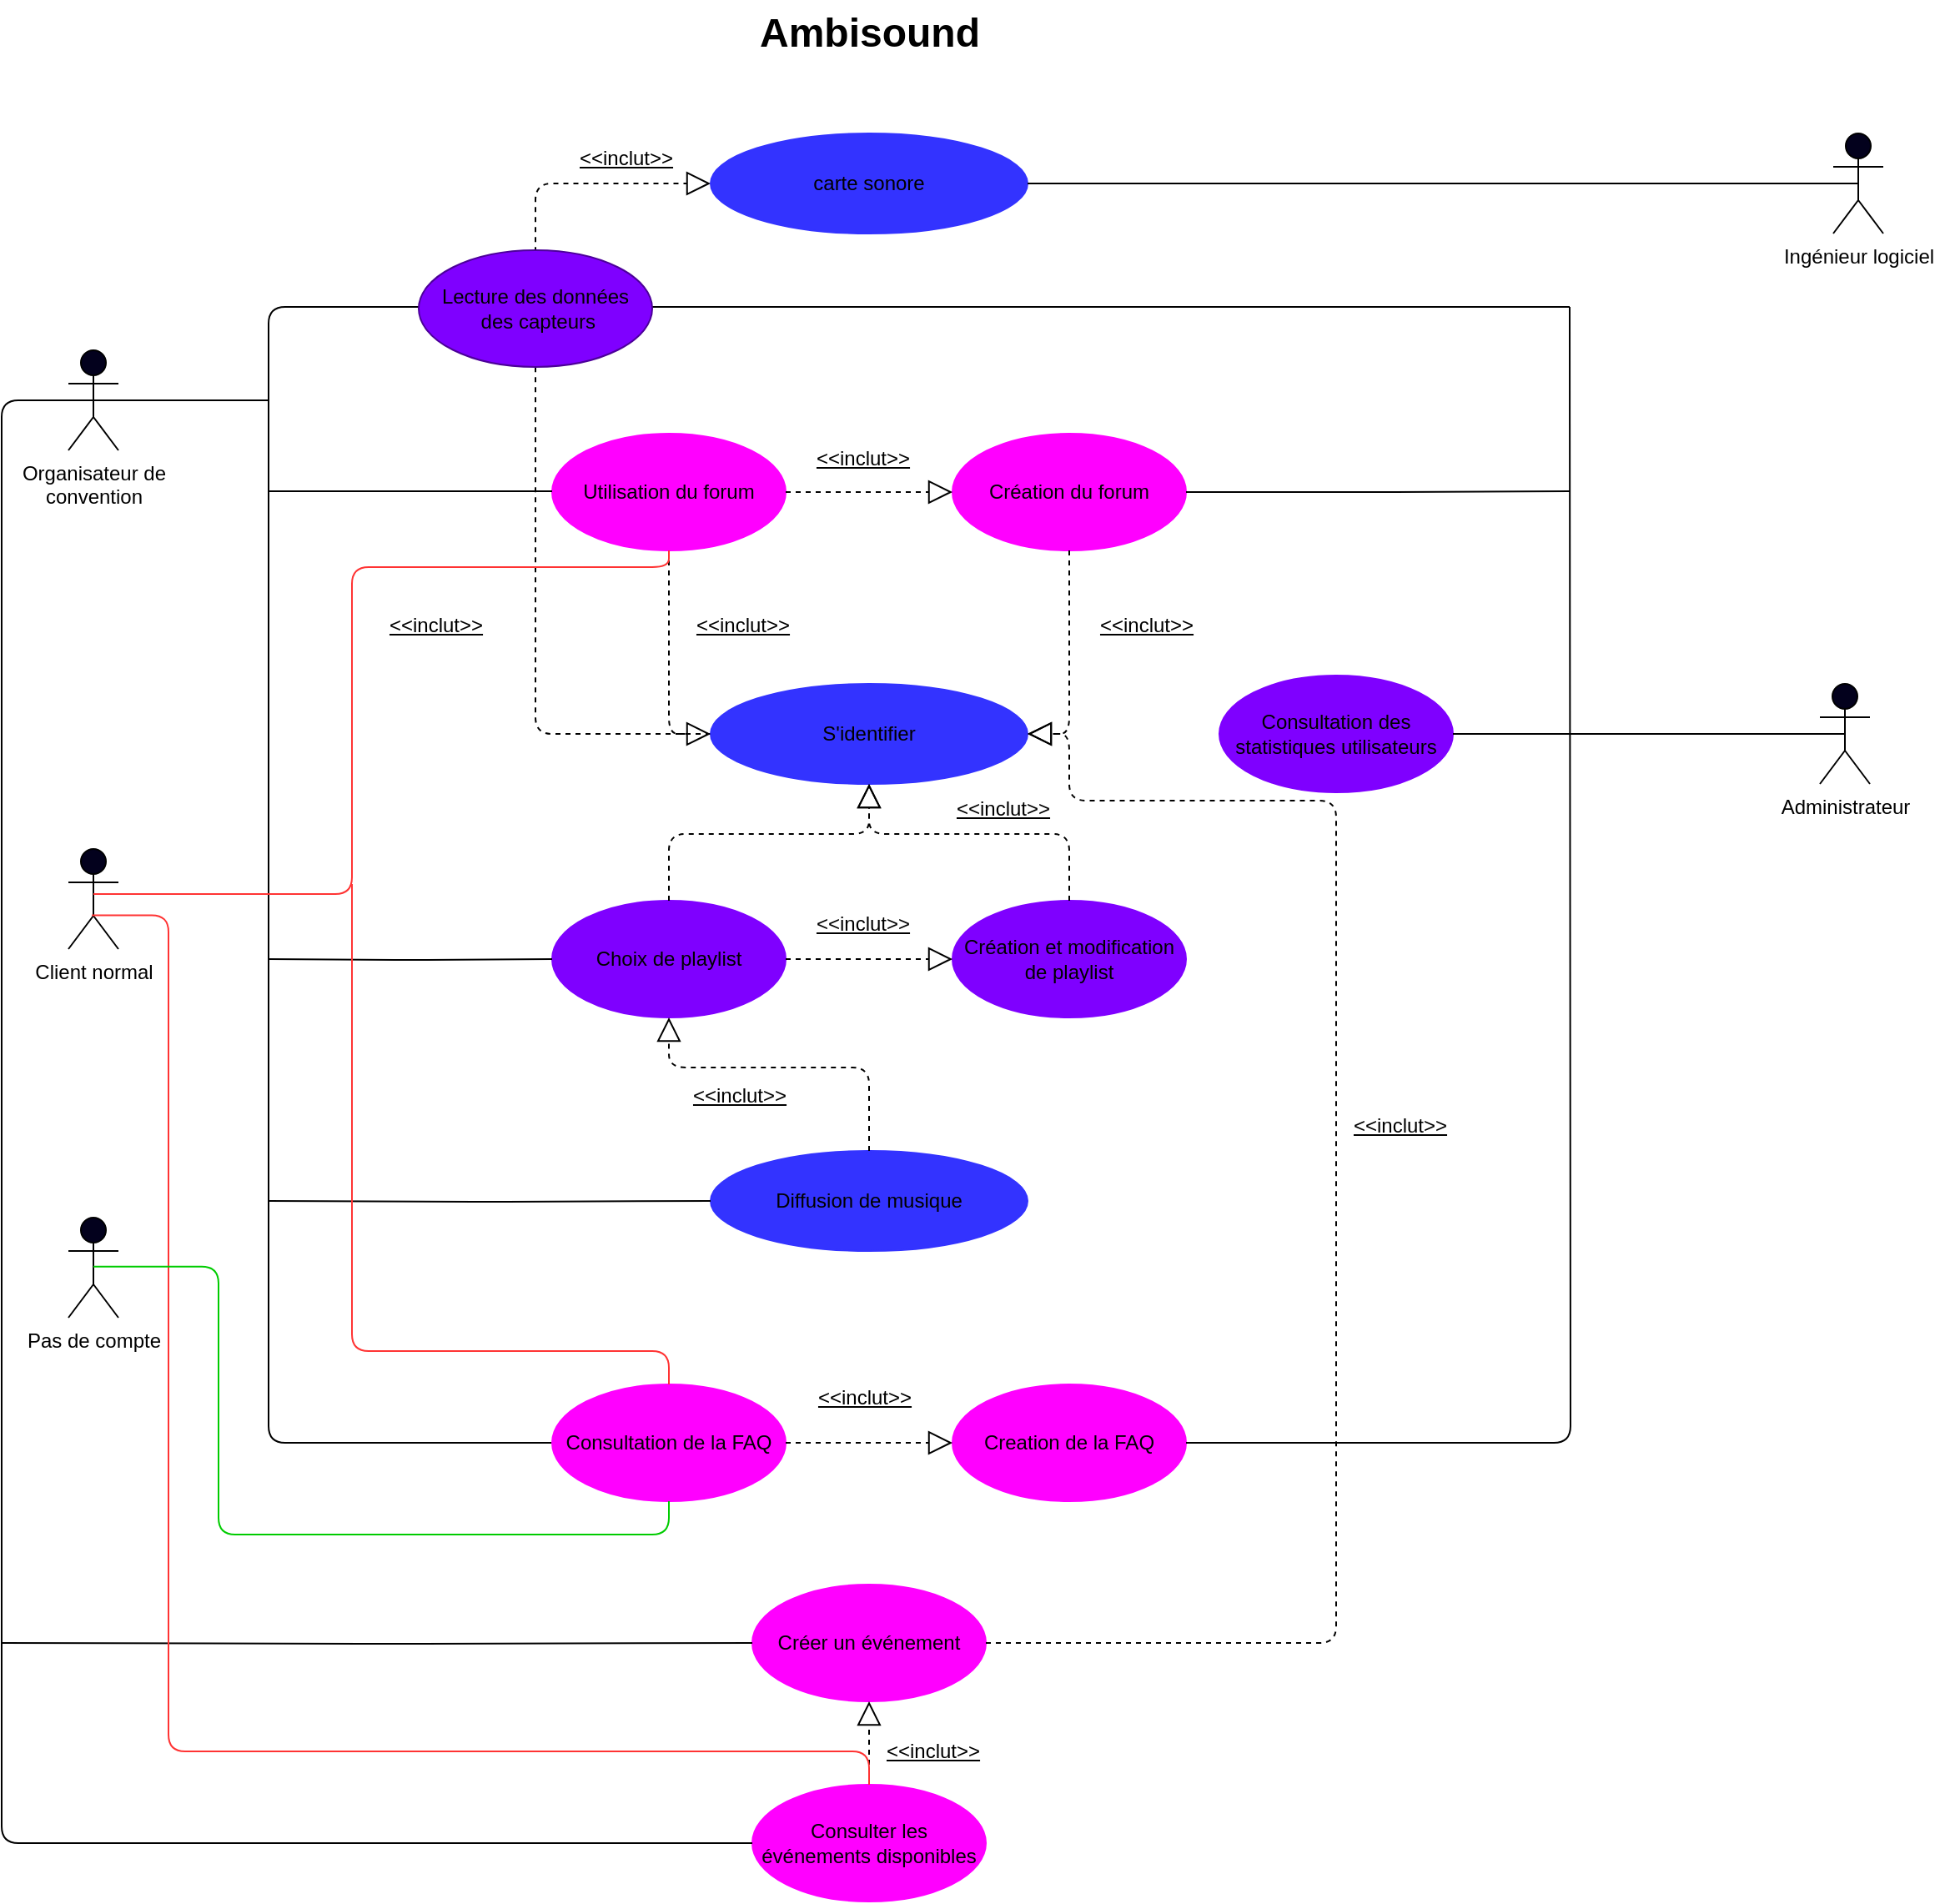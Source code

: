 <mxfile>
    <diagram id="OilaQgoakzCUnJmnPlZ3" name="第 1 页">
        <mxGraphModel dx="2148" dy="732" grid="1" gridSize="10" guides="1" tooltips="1" connect="1" arrows="1" fold="1" page="1" pageScale="1" pageWidth="827" pageHeight="1169" math="0" shadow="0">
            <root>
                <mxCell id="0"/>
                <mxCell id="1" parent="0"/>
                <mxCell id="41" value="" style="endArrow=none;html=1;endSize=12;startArrow=none;startSize=14;startFill=0;edgeStyle=orthogonalEdgeStyle;align=center;verticalAlign=bottom;endFill=0;exitX=0;exitY=0.5;exitDx=0;exitDy=0;" edge="1" parent="1" source="12">
                    <mxGeometry y="3" relative="1" as="geometry">
                        <mxPoint x="80" y="730" as="sourcePoint"/>
                        <mxPoint x="870" y="204" as="targetPoint"/>
                        <Array as="points">
                            <mxPoint x="90" y="885"/>
                            <mxPoint x="90" y="204"/>
                        </Array>
                    </mxGeometry>
                </mxCell>
                <mxCell id="28" value="" style="endArrow=block;dashed=1;endFill=0;endSize=12;html=1;entryX=0;entryY=0.5;entryDx=0;entryDy=0;exitX=0;exitY=0.5;exitDx=0;exitDy=0;" edge="1" parent="1" source="8" target="4">
                    <mxGeometry width="160" relative="1" as="geometry">
                        <mxPoint x="250" y="560" as="sourcePoint"/>
                        <mxPoint x="320" y="130" as="targetPoint"/>
                        <Array as="points">
                            <mxPoint x="250" y="460"/>
                            <mxPoint x="250" y="130"/>
                        </Array>
                    </mxGeometry>
                </mxCell>
                <mxCell id="3" value="Ambisound" style="text;strokeColor=none;fillColor=none;html=1;fontSize=24;fontStyle=1;verticalAlign=middle;align=center;" vertex="1" parent="1">
                    <mxGeometry x="400" y="20" width="100" height="40" as="geometry"/>
                </mxCell>
                <mxCell id="4" value="carte sonore" style="ellipse;whiteSpace=wrap;html=1;fillColor=#3333FF;strokeColor=#3333FF;" vertex="1" parent="1">
                    <mxGeometry x="355" y="100" width="190" height="60" as="geometry"/>
                </mxCell>
                <mxCell id="5" value="Lecture des données&lt;br&gt;&amp;nbsp;des capteurs" style="ellipse;whiteSpace=wrap;html=1;fillColor=#7F00FF;strokeColor=#4C0099;" vertex="1" parent="1">
                    <mxGeometry x="180" y="170" width="140" height="70" as="geometry"/>
                </mxCell>
                <mxCell id="6" value="Utilisation du forum" style="ellipse;whiteSpace=wrap;html=1;fillColor=#FF00FF;strokeColor=#FF00FF;" vertex="1" parent="1">
                    <mxGeometry x="260" y="280" width="140" height="70" as="geometry"/>
                </mxCell>
                <mxCell id="7" value="Création du forum" style="ellipse;whiteSpace=wrap;html=1;fillColor=#FF00FF;strokeColor=#FF00FF;" vertex="1" parent="1">
                    <mxGeometry x="500" y="280" width="140" height="70" as="geometry"/>
                </mxCell>
                <mxCell id="8" value="S'identifier" style="ellipse;whiteSpace=wrap;html=1;fillColor=#3333FF;strokeColor=#3333FF;" vertex="1" parent="1">
                    <mxGeometry x="355" y="430" width="190" height="60" as="geometry"/>
                </mxCell>
                <mxCell id="9" value="Consultation des statistiques utilisateurs" style="ellipse;whiteSpace=wrap;html=1;fillColor=#7F00FF;strokeColor=#7F00FF;" vertex="1" parent="1">
                    <mxGeometry x="660" y="425" width="140" height="70" as="geometry"/>
                </mxCell>
                <mxCell id="10" value="Création et modification de playlist" style="ellipse;whiteSpace=wrap;html=1;fillColor=#7F00FF;strokeColor=#7F00FF;" vertex="1" parent="1">
                    <mxGeometry x="500" y="560" width="140" height="70" as="geometry"/>
                </mxCell>
                <mxCell id="11" value="Choix de playlist" style="ellipse;whiteSpace=wrap;html=1;fillColor=#7F00FF;strokeColor=#7F00FF;" vertex="1" parent="1">
                    <mxGeometry x="260" y="560" width="140" height="70" as="geometry"/>
                </mxCell>
                <mxCell id="12" value="Consultation de la FAQ" style="ellipse;whiteSpace=wrap;html=1;fillColor=#FF00FF;strokeColor=#FF00FF;" vertex="1" parent="1">
                    <mxGeometry x="260" y="850" width="140" height="70" as="geometry"/>
                </mxCell>
                <mxCell id="13" value="Diffusion de musique" style="ellipse;whiteSpace=wrap;html=1;fillColor=#3333FF;strokeColor=#3333FF;" vertex="1" parent="1">
                    <mxGeometry x="355" y="710" width="190" height="60" as="geometry"/>
                </mxCell>
                <mxCell id="14" value="Creation de la FAQ" style="ellipse;whiteSpace=wrap;html=1;fillColor=#FF00FF;strokeColor=#FF00FF;" vertex="1" parent="1">
                    <mxGeometry x="500" y="850" width="140" height="70" as="geometry"/>
                </mxCell>
                <mxCell id="15" value="Créer un événement" style="ellipse;whiteSpace=wrap;html=1;fillColor=#FF00FF;strokeColor=#FF00FF;" vertex="1" parent="1">
                    <mxGeometry x="380" y="970" width="140" height="70" as="geometry"/>
                </mxCell>
                <mxCell id="16" value="Consulter les événements disponibles" style="ellipse;whiteSpace=wrap;html=1;fillColor=#FF00FF;strokeColor=#FF00FF;" vertex="1" parent="1">
                    <mxGeometry x="380" y="1090" width="140" height="70" as="geometry"/>
                </mxCell>
                <mxCell id="17" value="" style="endArrow=block;dashed=1;endFill=0;endSize=12;html=1;exitX=0.5;exitY=0;exitDx=0;exitDy=0;entryX=0.5;entryY=1;entryDx=0;entryDy=0;" edge="1" parent="1" source="16" target="15">
                    <mxGeometry width="160" relative="1" as="geometry">
                        <mxPoint x="550" y="1100" as="sourcePoint"/>
                        <mxPoint x="710" y="1100" as="targetPoint"/>
                    </mxGeometry>
                </mxCell>
                <mxCell id="18" value="&lt;u&gt;&amp;lt;&amp;lt;inclut&amp;gt;&amp;gt;&lt;/u&gt;" style="text;html=1;align=center;verticalAlign=middle;resizable=0;points=[];autosize=1;strokeColor=none;fillColor=none;" vertex="1" parent="1">
                    <mxGeometry x="448" y="1055" width="80" height="30" as="geometry"/>
                </mxCell>
                <mxCell id="19" value="&lt;u&gt;&amp;lt;&amp;lt;inclut&amp;gt;&amp;gt;&lt;/u&gt;" style="text;html=1;align=center;verticalAlign=middle;resizable=0;points=[];autosize=1;strokeColor=none;fillColor=none;" vertex="1" parent="1">
                    <mxGeometry x="407" y="843" width="80" height="30" as="geometry"/>
                </mxCell>
                <mxCell id="20" value="&lt;u&gt;&amp;lt;&amp;lt;inclut&amp;gt;&amp;gt;&lt;/u&gt;" style="text;html=1;align=center;verticalAlign=middle;resizable=0;points=[];autosize=1;strokeColor=none;fillColor=none;" vertex="1" parent="1">
                    <mxGeometry x="728" y="680" width="80" height="30" as="geometry"/>
                </mxCell>
                <mxCell id="21" value="&lt;u&gt;&amp;lt;&amp;lt;inclut&amp;gt;&amp;gt;&lt;/u&gt;" style="text;html=1;align=center;verticalAlign=middle;resizable=0;points=[];autosize=1;strokeColor=none;fillColor=none;" vertex="1" parent="1">
                    <mxGeometry x="332" y="662" width="80" height="30" as="geometry"/>
                </mxCell>
                <mxCell id="22" value="&lt;u&gt;&amp;lt;&amp;lt;inclut&amp;gt;&amp;gt;&lt;/u&gt;" style="text;html=1;align=center;verticalAlign=middle;resizable=0;points=[];autosize=1;strokeColor=none;fillColor=none;" vertex="1" parent="1">
                    <mxGeometry x="406" y="559" width="80" height="30" as="geometry"/>
                </mxCell>
                <mxCell id="23" value="&lt;u&gt;&amp;lt;&amp;lt;inclut&amp;gt;&amp;gt;&lt;/u&gt;" style="text;html=1;align=center;verticalAlign=middle;resizable=0;points=[];autosize=1;strokeColor=none;fillColor=none;" vertex="1" parent="1">
                    <mxGeometry x="490" y="490" width="80" height="30" as="geometry"/>
                </mxCell>
                <mxCell id="24" value="&lt;u&gt;&amp;lt;&amp;lt;inclut&amp;gt;&amp;gt;&lt;/u&gt;" style="text;html=1;align=center;verticalAlign=middle;resizable=0;points=[];autosize=1;strokeColor=none;fillColor=none;" vertex="1" parent="1">
                    <mxGeometry x="576" y="380" width="80" height="30" as="geometry"/>
                </mxCell>
                <mxCell id="25" value="&lt;u&gt;&amp;lt;&amp;lt;inclut&amp;gt;&amp;gt;&lt;/u&gt;" style="text;html=1;align=center;verticalAlign=middle;resizable=0;points=[];autosize=1;strokeColor=none;fillColor=none;" vertex="1" parent="1">
                    <mxGeometry x="334" y="380" width="80" height="30" as="geometry"/>
                </mxCell>
                <mxCell id="26" value="&lt;u&gt;&amp;lt;&amp;lt;inclut&amp;gt;&amp;gt;&lt;/u&gt;" style="text;html=1;align=center;verticalAlign=middle;resizable=0;points=[];autosize=1;strokeColor=none;fillColor=none;" vertex="1" parent="1">
                    <mxGeometry x="406" y="280" width="80" height="30" as="geometry"/>
                </mxCell>
                <mxCell id="27" value="&lt;u&gt;&amp;lt;&amp;lt;inclut&amp;gt;&amp;gt;&lt;/u&gt;" style="text;html=1;align=center;verticalAlign=middle;resizable=0;points=[];autosize=1;strokeColor=none;fillColor=none;" vertex="1" parent="1">
                    <mxGeometry x="264" y="100" width="80" height="30" as="geometry"/>
                </mxCell>
                <mxCell id="29" value="" style="endArrow=block;dashed=1;endFill=0;endSize=12;html=1;exitX=0.5;exitY=1;exitDx=0;exitDy=0;entryX=0;entryY=0.5;entryDx=0;entryDy=0;" edge="1" parent="1" source="6" target="8">
                    <mxGeometry width="160" relative="1" as="geometry">
                        <mxPoint x="600" y="380" as="sourcePoint"/>
                        <mxPoint x="330" y="520" as="targetPoint"/>
                        <Array as="points">
                            <mxPoint x="330" y="460"/>
                        </Array>
                    </mxGeometry>
                </mxCell>
                <mxCell id="30" value="&lt;u&gt;&amp;lt;&amp;lt;inclut&amp;gt;&amp;gt;&lt;/u&gt;" style="text;html=1;align=center;verticalAlign=middle;resizable=0;points=[];autosize=1;strokeColor=none;fillColor=none;" vertex="1" parent="1">
                    <mxGeometry x="150" y="380" width="80" height="30" as="geometry"/>
                </mxCell>
                <mxCell id="31" value="" style="endArrow=block;dashed=1;endFill=0;endSize=12;html=1;exitX=0.5;exitY=1;exitDx=0;exitDy=0;entryX=1;entryY=0.5;entryDx=0;entryDy=0;" edge="1" parent="1" source="7" target="8">
                    <mxGeometry width="160" relative="1" as="geometry">
                        <mxPoint x="600" y="380" as="sourcePoint"/>
                        <mxPoint x="760" y="380" as="targetPoint"/>
                        <Array as="points">
                            <mxPoint x="570" y="460"/>
                        </Array>
                    </mxGeometry>
                </mxCell>
                <mxCell id="32" value="" style="endArrow=block;dashed=1;endFill=0;endSize=12;html=1;exitX=1;exitY=0.5;exitDx=0;exitDy=0;" edge="1" parent="1" source="15">
                    <mxGeometry width="160" relative="1" as="geometry">
                        <mxPoint x="730" y="1020" as="sourcePoint"/>
                        <mxPoint x="545" y="460" as="targetPoint"/>
                        <Array as="points">
                            <mxPoint x="730" y="1005"/>
                            <mxPoint x="730" y="500"/>
                            <mxPoint x="570" y="500"/>
                            <mxPoint x="570" y="460"/>
                        </Array>
                    </mxGeometry>
                </mxCell>
                <mxCell id="33" value="" style="endArrow=block;dashed=1;endFill=0;endSize=12;html=1;exitX=1;exitY=0.5;exitDx=0;exitDy=0;entryX=0;entryY=0.5;entryDx=0;entryDy=0;" edge="1" parent="1" source="12" target="14">
                    <mxGeometry width="160" relative="1" as="geometry">
                        <mxPoint x="600" y="830" as="sourcePoint"/>
                        <mxPoint x="760" y="830" as="targetPoint"/>
                    </mxGeometry>
                </mxCell>
                <mxCell id="34" value="" style="endArrow=block;dashed=1;endFill=0;endSize=12;html=1;exitX=0.5;exitY=0;exitDx=0;exitDy=0;entryX=0.5;entryY=1;entryDx=0;entryDy=0;" edge="1" parent="1" source="13" target="11">
                    <mxGeometry width="160" relative="1" as="geometry">
                        <mxPoint x="600" y="700" as="sourcePoint"/>
                        <mxPoint x="760" y="700" as="targetPoint"/>
                        <Array as="points">
                            <mxPoint x="450" y="660"/>
                            <mxPoint x="330" y="660"/>
                        </Array>
                    </mxGeometry>
                </mxCell>
                <mxCell id="35" value="" style="endArrow=block;dashed=1;endFill=0;endSize=12;html=1;exitX=1;exitY=0.5;exitDx=0;exitDy=0;entryX=0;entryY=0.5;entryDx=0;entryDy=0;" edge="1" parent="1" source="11" target="10">
                    <mxGeometry width="160" relative="1" as="geometry">
                        <mxPoint x="600" y="630" as="sourcePoint"/>
                        <mxPoint x="760" y="630" as="targetPoint"/>
                    </mxGeometry>
                </mxCell>
                <mxCell id="36" value="" style="endArrow=block;dashed=1;endFill=0;endSize=12;html=1;entryX=0.5;entryY=1;entryDx=0;entryDy=0;exitX=0.5;exitY=0;exitDx=0;exitDy=0;" edge="1" parent="1" source="11" target="8">
                    <mxGeometry width="160" relative="1" as="geometry">
                        <mxPoint x="320" y="520" as="sourcePoint"/>
                        <mxPoint x="760" y="570" as="targetPoint"/>
                        <Array as="points">
                            <mxPoint x="330" y="520"/>
                            <mxPoint x="450" y="520"/>
                        </Array>
                    </mxGeometry>
                </mxCell>
                <mxCell id="37" value="" style="endArrow=block;dashed=1;endFill=0;endSize=12;html=1;exitX=0.5;exitY=0;exitDx=0;exitDy=0;" edge="1" parent="1" source="10">
                    <mxGeometry width="160" relative="1" as="geometry">
                        <mxPoint x="570" y="540" as="sourcePoint"/>
                        <mxPoint x="450" y="490" as="targetPoint"/>
                        <Array as="points">
                            <mxPoint x="570" y="520"/>
                            <mxPoint x="510" y="520"/>
                            <mxPoint x="450" y="520"/>
                        </Array>
                    </mxGeometry>
                </mxCell>
                <mxCell id="38" value="" style="endArrow=block;dashed=1;endFill=0;endSize=12;html=1;exitX=1;exitY=0.5;exitDx=0;exitDy=0;entryX=0;entryY=0.5;entryDx=0;entryDy=0;" edge="1" parent="1" source="6" target="7">
                    <mxGeometry width="160" relative="1" as="geometry">
                        <mxPoint x="620" y="520" as="sourcePoint"/>
                        <mxPoint x="780" y="520" as="targetPoint"/>
                    </mxGeometry>
                </mxCell>
                <mxCell id="45" value="" style="endArrow=none;html=1;endSize=12;startArrow=none;startSize=14;startFill=0;edgeStyle=orthogonalEdgeStyle;align=center;verticalAlign=bottom;endFill=0;entryX=0;entryY=0.5;entryDx=0;entryDy=0;" edge="1" parent="1" target="13">
                    <mxGeometry y="3" relative="1" as="geometry">
                        <mxPoint x="90" y="740" as="sourcePoint"/>
                        <mxPoint x="250" y="740" as="targetPoint"/>
                    </mxGeometry>
                </mxCell>
                <mxCell id="46" value="" style="endArrow=none;html=1;endSize=12;startArrow=none;startSize=14;startFill=0;edgeStyle=orthogonalEdgeStyle;align=center;verticalAlign=bottom;endFill=0;entryX=0;entryY=0.5;entryDx=0;entryDy=0;" edge="1" parent="1" target="11">
                    <mxGeometry y="3" relative="1" as="geometry">
                        <mxPoint x="90" y="595" as="sourcePoint"/>
                        <mxPoint x="365" y="750" as="targetPoint"/>
                    </mxGeometry>
                </mxCell>
                <mxCell id="47" value="" style="endArrow=none;html=1;endSize=12;startArrow=none;startSize=14;startFill=0;edgeStyle=orthogonalEdgeStyle;align=center;verticalAlign=bottom;endFill=0;entryX=0;entryY=0.5;entryDx=0;entryDy=0;" edge="1" parent="1">
                    <mxGeometry y="3" relative="1" as="geometry">
                        <mxPoint x="90" y="314.5" as="sourcePoint"/>
                        <mxPoint x="260" y="314.5" as="targetPoint"/>
                    </mxGeometry>
                </mxCell>
                <mxCell id="48" value="" style="endArrow=none;html=1;endSize=12;startArrow=none;startSize=14;startFill=0;edgeStyle=orthogonalEdgeStyle;align=center;verticalAlign=bottom;endFill=0;entryX=0;entryY=0.5;entryDx=0;entryDy=0;exitX=0;exitY=0.5;exitDx=0;exitDy=0;" edge="1" parent="1" source="16">
                    <mxGeometry y="3" relative="1" as="geometry">
                        <mxPoint x="-70" y="1130" as="sourcePoint"/>
                        <mxPoint x="90" y="260" as="targetPoint"/>
                        <Array as="points">
                            <mxPoint x="-70" y="1125"/>
                            <mxPoint x="-70" y="260"/>
                        </Array>
                    </mxGeometry>
                </mxCell>
                <mxCell id="49" value="" style="endArrow=none;html=1;endSize=12;startArrow=none;startSize=14;startFill=0;edgeStyle=orthogonalEdgeStyle;align=center;verticalAlign=bottom;endFill=0;entryX=0;entryY=0.5;entryDx=0;entryDy=0;" edge="1" parent="1" target="15">
                    <mxGeometry y="3" relative="1" as="geometry">
                        <mxPoint x="-70" y="1005" as="sourcePoint"/>
                        <mxPoint x="225" y="1004.5" as="targetPoint"/>
                    </mxGeometry>
                </mxCell>
                <mxCell id="50" value="" style="endArrow=none;html=1;endSize=12;startArrow=none;startSize=14;startFill=0;edgeStyle=orthogonalEdgeStyle;align=center;verticalAlign=bottom;endFill=0;exitX=1;exitY=0.5;exitDx=0;exitDy=0;" edge="1" parent="1" source="14">
                    <mxGeometry y="3" relative="1" as="geometry">
                        <mxPoint x="640" y="888.44" as="sourcePoint"/>
                        <mxPoint x="870" y="204" as="targetPoint"/>
                    </mxGeometry>
                </mxCell>
                <mxCell id="51" value="" style="endArrow=none;html=1;endSize=12;startArrow=none;startSize=14;startFill=0;edgeStyle=orthogonalEdgeStyle;align=center;verticalAlign=bottom;endFill=0;entryX=0;entryY=0.5;entryDx=0;entryDy=0;exitX=1;exitY=0.5;exitDx=0;exitDy=0;" edge="1" parent="1" source="7">
                    <mxGeometry y="3" relative="1" as="geometry">
                        <mxPoint x="700" y="314.44" as="sourcePoint"/>
                        <mxPoint x="870" y="314.44" as="targetPoint"/>
                    </mxGeometry>
                </mxCell>
                <mxCell id="52" value="Administrateur" style="shape=umlActor;verticalLabelPosition=bottom;verticalAlign=top;html=1;fillColor=#03011D;" vertex="1" parent="1">
                    <mxGeometry x="1020" y="430" width="30" height="60" as="geometry"/>
                </mxCell>
                <mxCell id="53" value="" style="endArrow=none;html=1;endSize=12;startArrow=none;startSize=14;startFill=0;edgeStyle=orthogonalEdgeStyle;align=center;verticalAlign=bottom;endFill=0;entryX=0.5;entryY=0.5;entryDx=0;entryDy=0;exitX=1;exitY=0.5;exitDx=0;exitDy=0;entryPerimeter=0;" edge="1" parent="1" source="9" target="52">
                    <mxGeometry y="3" relative="1" as="geometry">
                        <mxPoint x="808.0" y="455.56" as="sourcePoint"/>
                        <mxPoint x="1038" y="455.0" as="targetPoint"/>
                    </mxGeometry>
                </mxCell>
                <mxCell id="54" value="Ingénieur logiciel" style="shape=umlActor;verticalLabelPosition=bottom;verticalAlign=top;html=1;fillColor=#03011D;" vertex="1" parent="1">
                    <mxGeometry x="1028" y="100" width="30" height="60" as="geometry"/>
                </mxCell>
                <mxCell id="55" value="" style="endArrow=none;html=1;endSize=12;startArrow=none;startSize=14;startFill=0;edgeStyle=orthogonalEdgeStyle;align=center;verticalAlign=bottom;endFill=0;entryX=0.5;entryY=0.5;entryDx=0;entryDy=0;exitX=1;exitY=0.5;exitDx=0;exitDy=0;entryPerimeter=0;" edge="1" parent="1" target="54" source="4">
                    <mxGeometry y="3" relative="1" as="geometry">
                        <mxPoint x="808.0" y="130" as="sourcePoint"/>
                        <mxPoint x="1046" y="125.0" as="targetPoint"/>
                    </mxGeometry>
                </mxCell>
                <mxCell id="56" value="Organisateur de &lt;br&gt;convention" style="shape=umlActor;verticalLabelPosition=bottom;verticalAlign=top;html=1;fillColor=#03011D;" vertex="1" parent="1">
                    <mxGeometry x="-30" y="230" width="30" height="60" as="geometry"/>
                </mxCell>
                <mxCell id="58" value="Client normal" style="shape=umlActor;verticalLabelPosition=bottom;verticalAlign=top;html=1;fillColor=#03011D;" vertex="1" parent="1">
                    <mxGeometry x="-30" y="529" width="30" height="60" as="geometry"/>
                </mxCell>
                <mxCell id="59" value="" style="endArrow=none;html=1;endSize=12;startArrow=none;startSize=14;startFill=0;edgeStyle=orthogonalEdgeStyle;align=center;verticalAlign=bottom;endFill=0;entryX=0.5;entryY=1;entryDx=0;entryDy=0;fillColor=#990000;strokeColor=#FF3333;" edge="1" parent="1" target="6">
                    <mxGeometry y="3" relative="1" as="geometry">
                        <mxPoint x="-15" y="556" as="sourcePoint"/>
                        <mxPoint x="330" y="360" as="targetPoint"/>
                        <Array as="points">
                            <mxPoint x="140" y="556"/>
                            <mxPoint x="140" y="360"/>
                            <mxPoint x="330" y="360"/>
                        </Array>
                    </mxGeometry>
                </mxCell>
                <mxCell id="61" value="" style="endArrow=none;html=1;endSize=12;startArrow=none;startSize=14;startFill=0;edgeStyle=orthogonalEdgeStyle;align=center;verticalAlign=bottom;endFill=0;entryX=0.5;entryY=0;entryDx=0;entryDy=0;strokeColor=#FF3333;" edge="1" parent="1" target="12">
                    <mxGeometry y="3" relative="1" as="geometry">
                        <mxPoint x="140" y="550" as="sourcePoint"/>
                        <mxPoint x="275" y="662" as="targetPoint"/>
                        <Array as="points">
                            <mxPoint x="140" y="830"/>
                            <mxPoint x="330" y="830"/>
                        </Array>
                    </mxGeometry>
                </mxCell>
                <mxCell id="62" value="" style="endArrow=none;html=1;endSize=12;startArrow=none;startSize=14;startFill=0;edgeStyle=orthogonalEdgeStyle;align=center;verticalAlign=bottom;endFill=0;entryX=0.5;entryY=0;entryDx=0;entryDy=0;strokeColor=#FF3333;exitX=0.469;exitY=0.662;exitDx=0;exitDy=0;exitPerimeter=0;" edge="1" parent="1" source="58" target="16">
                    <mxGeometry y="3" relative="1" as="geometry">
                        <mxPoint x="150" y="560" as="sourcePoint"/>
                        <mxPoint x="340" y="860" as="targetPoint"/>
                        <Array as="points">
                            <mxPoint x="30" y="569"/>
                            <mxPoint x="30" y="1070"/>
                            <mxPoint x="450" y="1070"/>
                        </Array>
                    </mxGeometry>
                </mxCell>
                <mxCell id="63" value="Pas de compte" style="shape=umlActor;verticalLabelPosition=bottom;verticalAlign=top;html=1;fillColor=#03011D;" vertex="1" parent="1">
                    <mxGeometry x="-30" y="750" width="30" height="60" as="geometry"/>
                </mxCell>
                <mxCell id="66" value="" style="endArrow=none;html=1;endSize=12;startArrow=none;startSize=14;startFill=0;edgeStyle=orthogonalEdgeStyle;align=center;verticalAlign=bottom;endFill=0;entryX=0.5;entryY=1;entryDx=0;entryDy=0;strokeColor=#00CC00;" edge="1" parent="1" target="12">
                    <mxGeometry y="3" relative="1" as="geometry">
                        <mxPoint x="-15" y="779.41" as="sourcePoint"/>
                        <mxPoint x="360" y="940" as="targetPoint"/>
                        <Array as="points">
                            <mxPoint x="60" y="779"/>
                            <mxPoint x="60" y="940"/>
                            <mxPoint x="330" y="940"/>
                        </Array>
                    </mxGeometry>
                </mxCell>
            </root>
        </mxGraphModel>
    </diagram>
</mxfile>